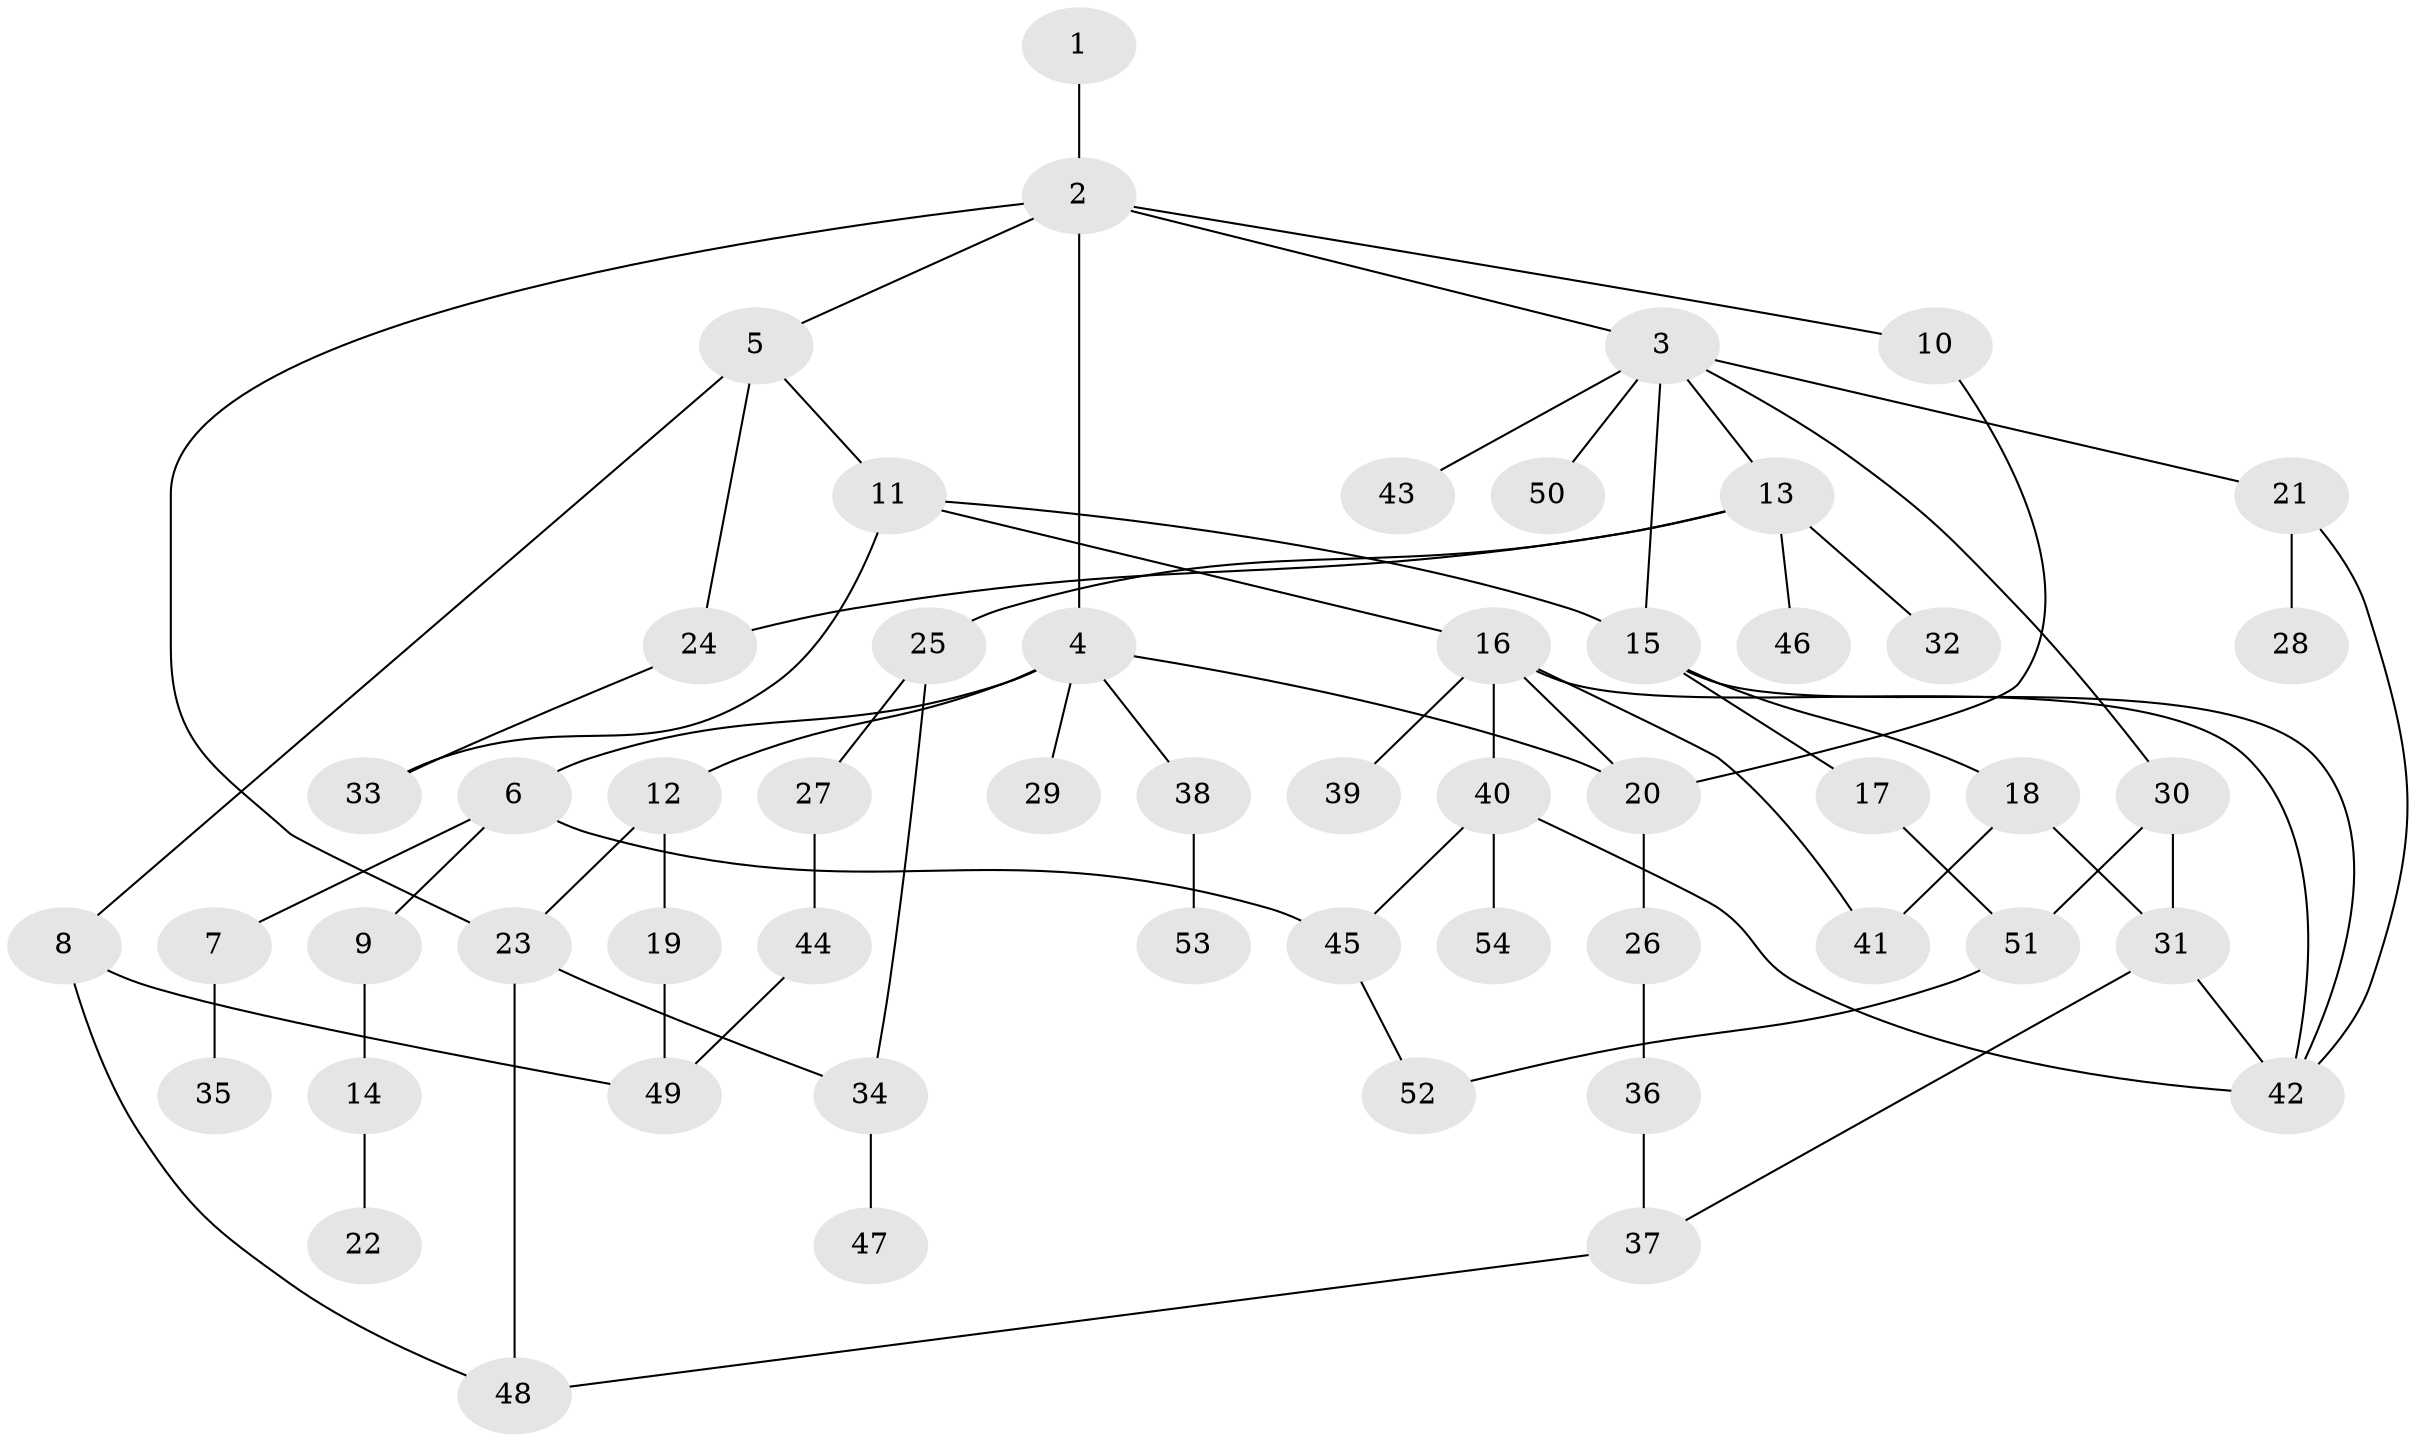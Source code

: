 // coarse degree distribution, {1: 0.29411764705882354, 8: 0.058823529411764705, 5: 0.17647058823529413, 4: 0.14705882352941177, 2: 0.17647058823529413, 3: 0.11764705882352941, 6: 0.029411764705882353}
// Generated by graph-tools (version 1.1) at 2025/23/03/03/25 07:23:31]
// undirected, 54 vertices, 74 edges
graph export_dot {
graph [start="1"]
  node [color=gray90,style=filled];
  1;
  2;
  3;
  4;
  5;
  6;
  7;
  8;
  9;
  10;
  11;
  12;
  13;
  14;
  15;
  16;
  17;
  18;
  19;
  20;
  21;
  22;
  23;
  24;
  25;
  26;
  27;
  28;
  29;
  30;
  31;
  32;
  33;
  34;
  35;
  36;
  37;
  38;
  39;
  40;
  41;
  42;
  43;
  44;
  45;
  46;
  47;
  48;
  49;
  50;
  51;
  52;
  53;
  54;
  1 -- 2;
  2 -- 3;
  2 -- 4;
  2 -- 5;
  2 -- 10;
  2 -- 23;
  3 -- 13;
  3 -- 15;
  3 -- 21;
  3 -- 30;
  3 -- 43;
  3 -- 50;
  4 -- 6;
  4 -- 12;
  4 -- 29;
  4 -- 38;
  4 -- 20;
  5 -- 8;
  5 -- 11;
  5 -- 24;
  6 -- 7;
  6 -- 9;
  6 -- 45;
  7 -- 35;
  8 -- 48;
  8 -- 49;
  9 -- 14;
  10 -- 20;
  11 -- 16;
  11 -- 15;
  11 -- 33;
  12 -- 19;
  12 -- 23;
  13 -- 25;
  13 -- 32;
  13 -- 46;
  13 -- 24;
  14 -- 22;
  15 -- 17;
  15 -- 18;
  15 -- 42;
  16 -- 39;
  16 -- 40;
  16 -- 41;
  16 -- 42;
  16 -- 20;
  17 -- 51;
  18 -- 31;
  18 -- 41;
  19 -- 49;
  20 -- 26;
  21 -- 28;
  21 -- 42;
  23 -- 34;
  23 -- 48;
  24 -- 33;
  25 -- 27;
  25 -- 34;
  26 -- 36;
  27 -- 44;
  30 -- 31;
  30 -- 51;
  31 -- 42;
  31 -- 37;
  34 -- 47;
  36 -- 37;
  37 -- 48;
  38 -- 53;
  40 -- 45;
  40 -- 54;
  40 -- 42;
  44 -- 49;
  45 -- 52;
  51 -- 52;
}
